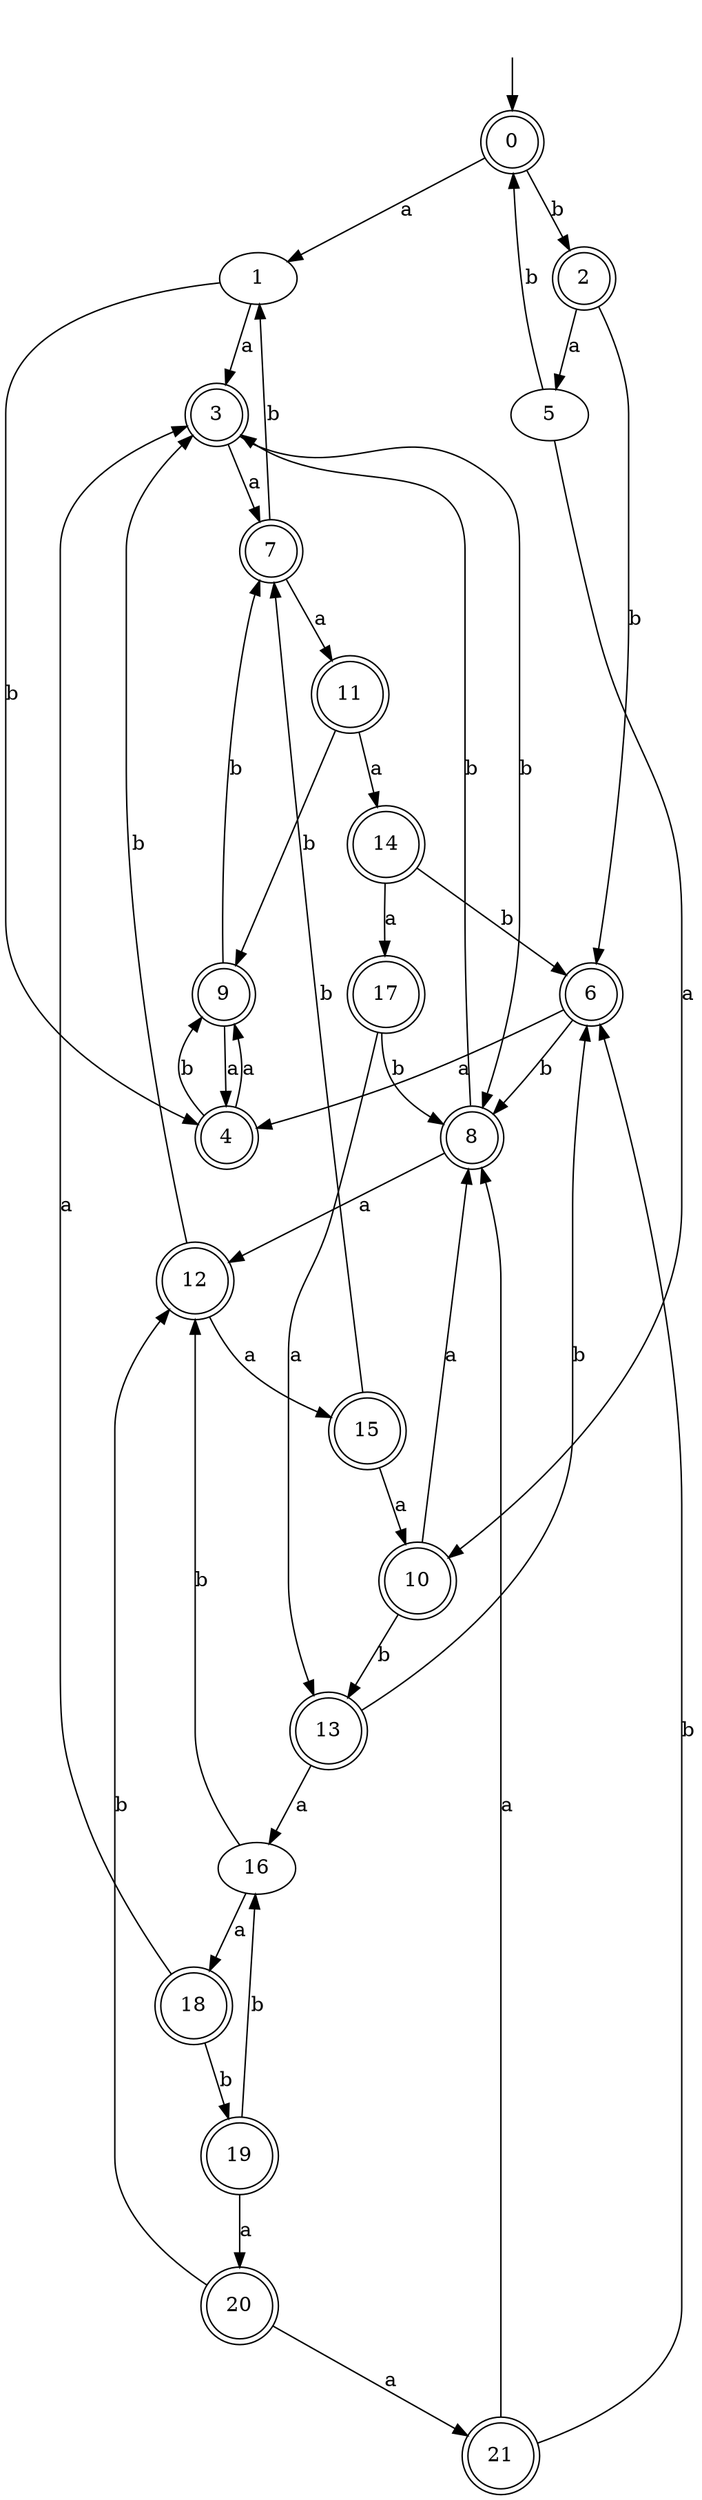 digraph RandomDFA {
  __start0 [label="", shape=none];
  __start0 -> 0 [label=""];
  0 [shape=circle] [shape=doublecircle]
  0 -> 1 [label="a"]
  0 -> 2 [label="b"]
  1
  1 -> 3 [label="a"]
  1 -> 4 [label="b"]
  2 [shape=doublecircle]
  2 -> 5 [label="a"]
  2 -> 6 [label="b"]
  3 [shape=doublecircle]
  3 -> 7 [label="a"]
  3 -> 8 [label="b"]
  4 [shape=doublecircle]
  4 -> 9 [label="a"]
  4 -> 9 [label="b"]
  5
  5 -> 10 [label="a"]
  5 -> 0 [label="b"]
  6 [shape=doublecircle]
  6 -> 4 [label="a"]
  6 -> 8 [label="b"]
  7 [shape=doublecircle]
  7 -> 11 [label="a"]
  7 -> 1 [label="b"]
  8 [shape=doublecircle]
  8 -> 12 [label="a"]
  8 -> 3 [label="b"]
  9 [shape=doublecircle]
  9 -> 4 [label="a"]
  9 -> 7 [label="b"]
  10 [shape=doublecircle]
  10 -> 8 [label="a"]
  10 -> 13 [label="b"]
  11 [shape=doublecircle]
  11 -> 14 [label="a"]
  11 -> 9 [label="b"]
  12 [shape=doublecircle]
  12 -> 15 [label="a"]
  12 -> 3 [label="b"]
  13 [shape=doublecircle]
  13 -> 16 [label="a"]
  13 -> 6 [label="b"]
  14 [shape=doublecircle]
  14 -> 17 [label="a"]
  14 -> 6 [label="b"]
  15 [shape=doublecircle]
  15 -> 10 [label="a"]
  15 -> 7 [label="b"]
  16
  16 -> 18 [label="a"]
  16 -> 12 [label="b"]
  17 [shape=doublecircle]
  17 -> 13 [label="a"]
  17 -> 8 [label="b"]
  18 [shape=doublecircle]
  18 -> 3 [label="a"]
  18 -> 19 [label="b"]
  19 [shape=doublecircle]
  19 -> 20 [label="a"]
  19 -> 16 [label="b"]
  20 [shape=doublecircle]
  20 -> 21 [label="a"]
  20 -> 12 [label="b"]
  21 [shape=doublecircle]
  21 -> 8 [label="a"]
  21 -> 6 [label="b"]
}
